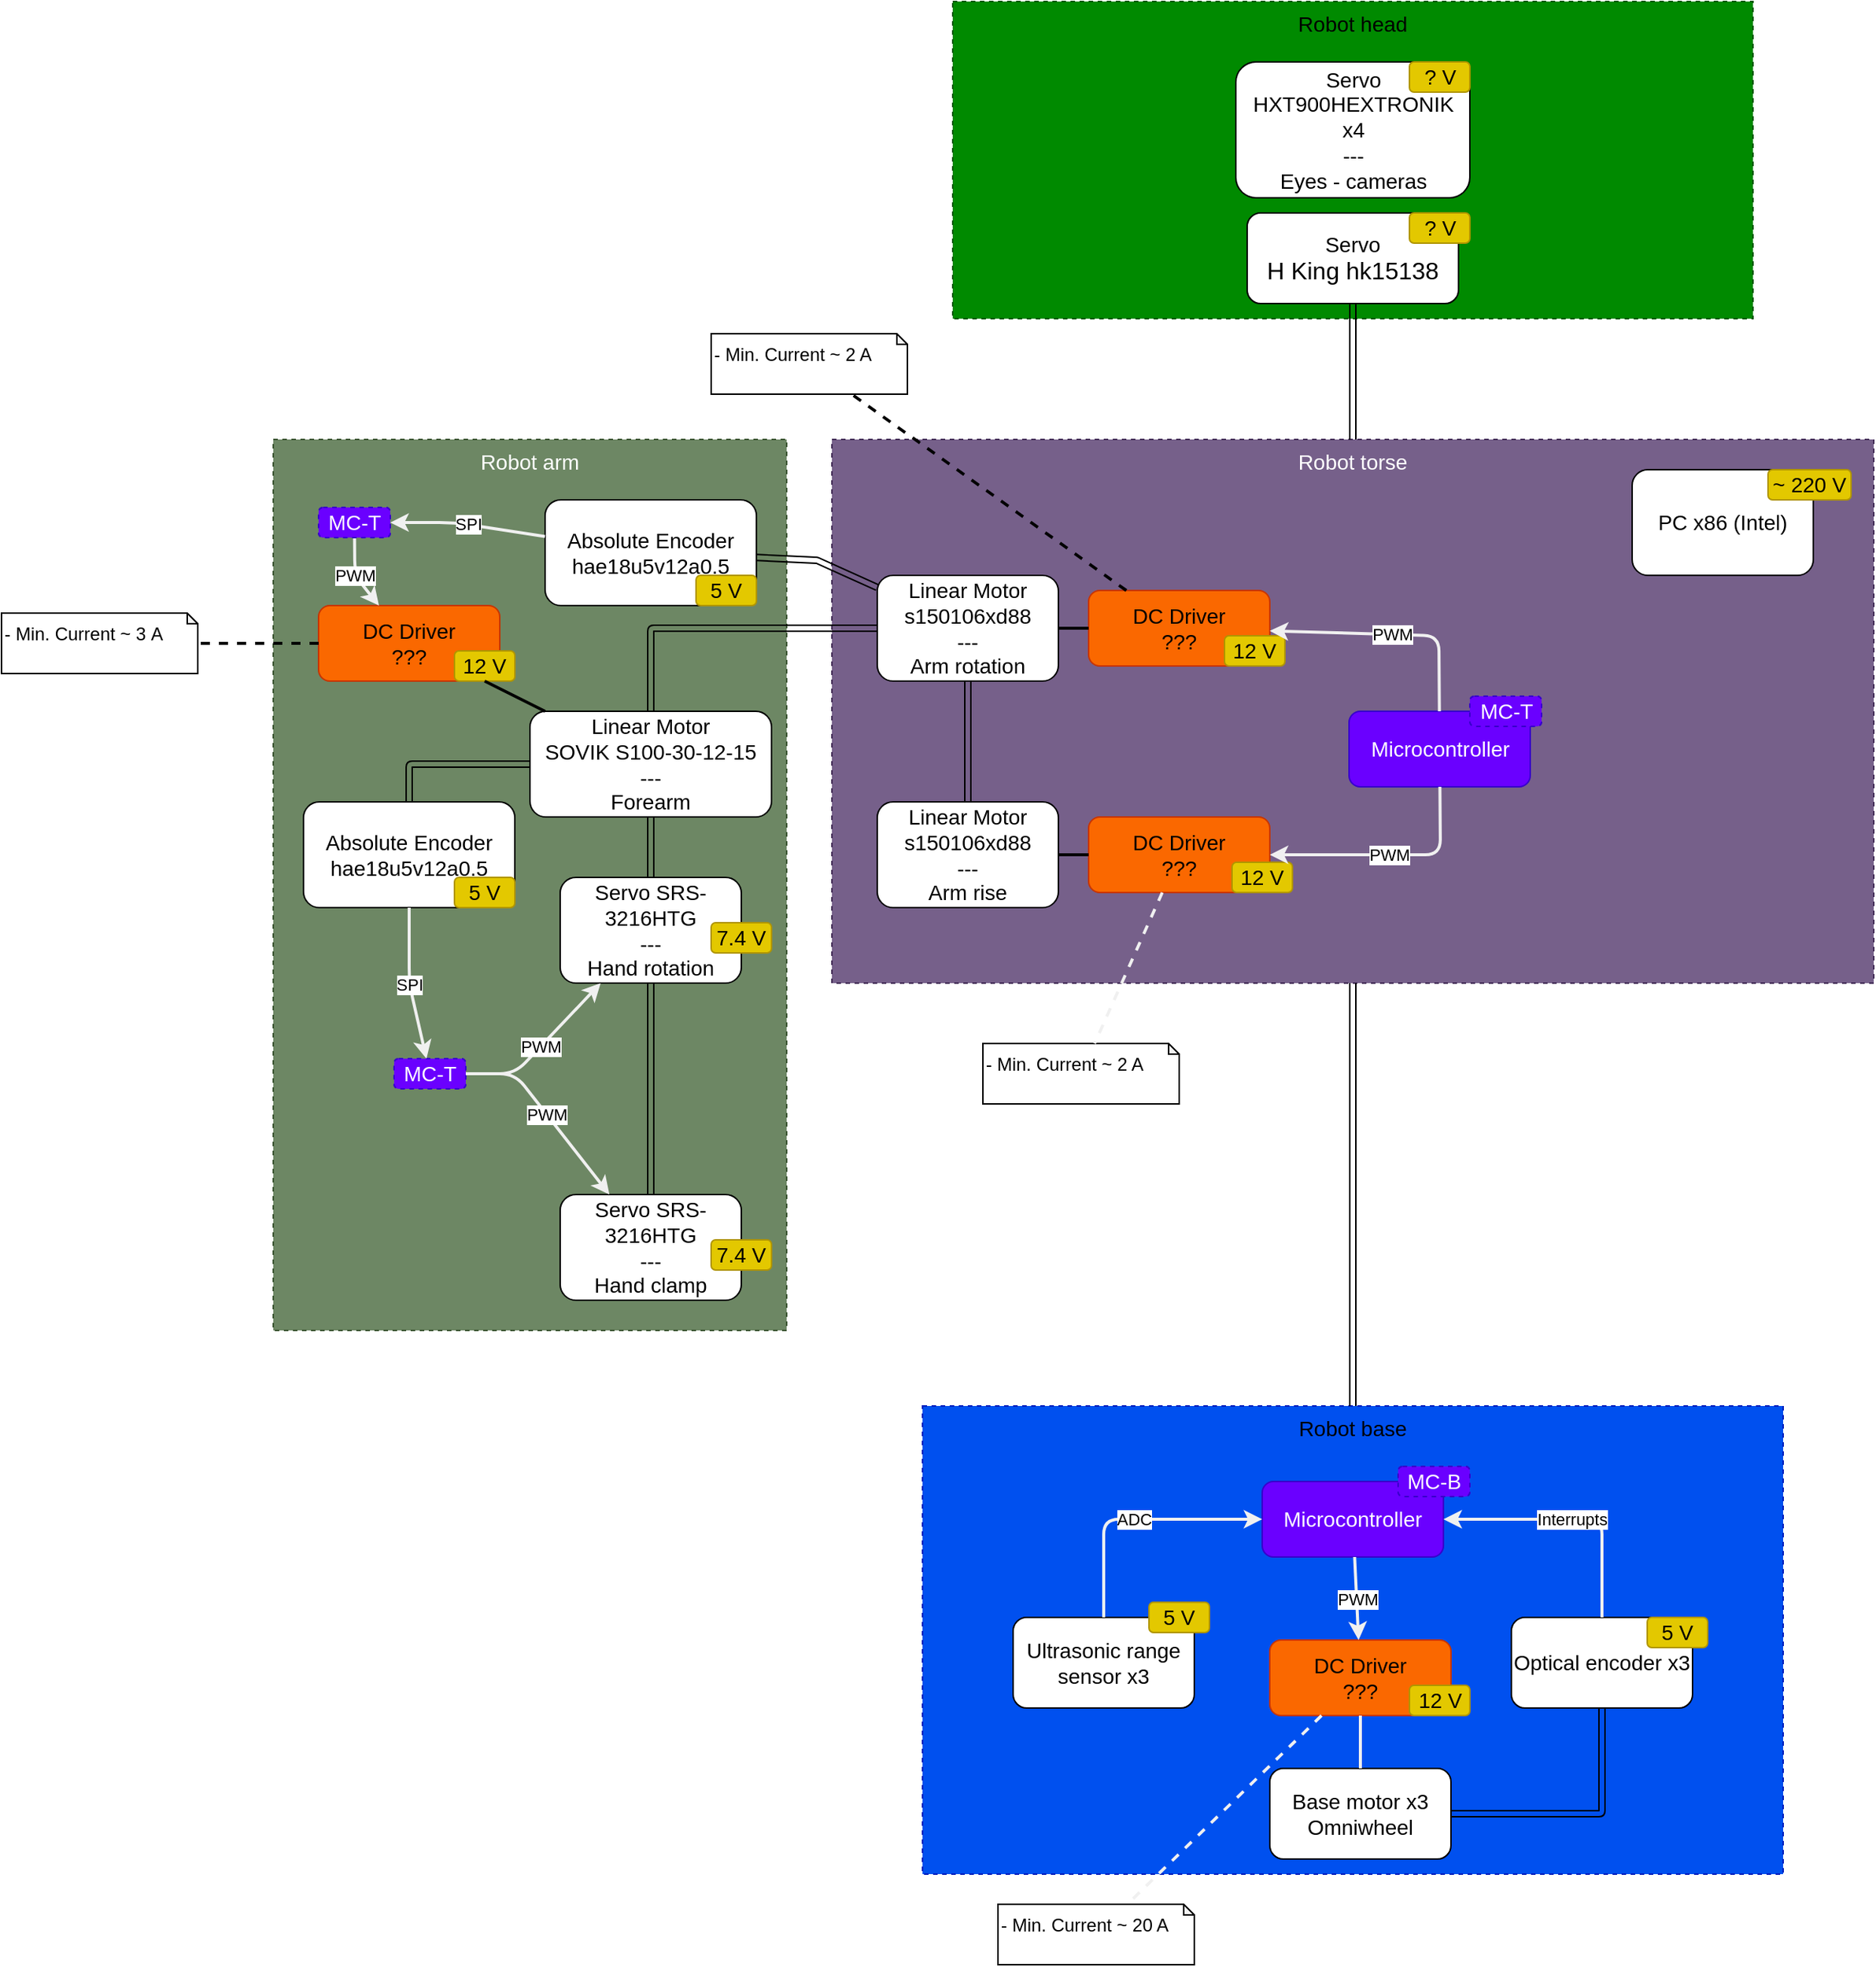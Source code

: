<mxfile>
    <diagram id="waNmTY90UkIYDFqS-C7Y" name="Main blocks">
        <mxGraphModel dx="2717" dy="2273" grid="1" gridSize="10" guides="1" tooltips="1" connect="1" arrows="1" fold="1" page="1" pageScale="1" pageWidth="850" pageHeight="1100" math="0" shadow="0">
            <root>
                <mxCell id="0"/>
                <mxCell id="1" parent="0"/>
                <mxCell id="18" value="Robot arm" style="rounded=0;whiteSpace=wrap;html=1;fontSize=14;dashed=1;verticalAlign=top;fillColor=#6d8764;strokeColor=#3A5431;fontColor=#ffffff;" parent="1" vertex="1">
                    <mxGeometry x="-250" y="130" width="340" height="590" as="geometry"/>
                </mxCell>
                <mxCell id="6" value="Robot base" style="rounded=0;whiteSpace=wrap;html=1;fontSize=14;dashed=1;verticalAlign=top;fillColor=#0050ef;strokeColor=#001DBC;" parent="1" vertex="1">
                    <mxGeometry x="180" y="770" width="570" height="310" as="geometry"/>
                </mxCell>
                <mxCell id="2" value="Base motor x3&lt;br&gt;Omniwheel" style="rounded=1;whiteSpace=wrap;html=1;fontSize=14;" parent="1" vertex="1">
                    <mxGeometry x="410" y="1010" width="120" height="60" as="geometry"/>
                </mxCell>
                <mxCell id="3" value="Optical encoder x3" style="rounded=1;whiteSpace=wrap;html=1;fontSize=14;" parent="1" vertex="1">
                    <mxGeometry x="570" y="910" width="120" height="60" as="geometry"/>
                </mxCell>
                <mxCell id="4" value="Ultrasonic range sensor x3" style="rounded=1;whiteSpace=wrap;html=1;fontSize=14;" parent="1" vertex="1">
                    <mxGeometry x="240" y="910" width="120" height="60" as="geometry"/>
                </mxCell>
                <mxCell id="7" value="Robot torse" style="rounded=0;whiteSpace=wrap;html=1;fontSize=14;dashed=1;verticalAlign=top;fillColor=#76608a;strokeColor=#432D57;fontColor=#ffffff;" parent="1" vertex="1">
                    <mxGeometry x="120" y="130" width="690" height="360" as="geometry"/>
                </mxCell>
                <mxCell id="8" value="Robot head" style="rounded=0;whiteSpace=wrap;html=1;fontSize=14;dashed=1;verticalAlign=top;fillColor=#008a00;strokeColor=#005700;" parent="1" vertex="1">
                    <mxGeometry x="200" y="-160" width="530" height="210" as="geometry"/>
                </mxCell>
                <mxCell id="11" value="&lt;font style=&quot;font-size: 14px&quot;&gt;Servo&lt;br&gt;&lt;span style=&quot;box-sizing: border-box; text-align: left;&quot;&gt;HXT900HEXTRONIK&lt;br&gt;x4&lt;br&gt;---&lt;br&gt;Eyes - cameras&lt;br&gt;&lt;/span&gt;&lt;/font&gt;" style="rounded=1;whiteSpace=wrap;html=1;fontSize=14;fontStyle=0;" parent="1" vertex="1">
                    <mxGeometry x="387.5" y="-120" width="155" height="90" as="geometry"/>
                </mxCell>
                <mxCell id="12" value="Servo&lt;br&gt;&lt;span style=&quot;box-sizing: border-box; font-size: 16px; text-align: left;&quot;&gt;H King hk15138&lt;/span&gt;" style="rounded=1;whiteSpace=wrap;html=1;fontSize=14;fontStyle=0;" parent="1" vertex="1">
                    <mxGeometry x="395" y="-20" width="140" height="60" as="geometry"/>
                </mxCell>
                <mxCell id="13" value="&lt;span style=&quot;box-sizing: border-box; text-align: left;&quot;&gt;&lt;font style=&quot;font-size: 14px&quot;&gt;Linear Motor&lt;br&gt;s150106xd88&lt;br&gt;---&lt;br&gt;Arm rise&lt;br&gt;&lt;/font&gt;&lt;/span&gt;" style="rounded=1;whiteSpace=wrap;html=1;fontSize=14;" parent="1" vertex="1">
                    <mxGeometry x="150" y="370" width="120" height="70" as="geometry"/>
                </mxCell>
                <mxCell id="14" value="&lt;span style=&quot;box-sizing: border-box; text-align: left;&quot;&gt;&lt;font style=&quot;font-size: 14px&quot;&gt;Linear Motor&lt;br&gt;s150106xd88&lt;br&gt;---&lt;br&gt;Arm rotation&lt;br&gt;&lt;/font&gt;&lt;/span&gt;" style="rounded=1;whiteSpace=wrap;html=1;fontSize=14;" parent="1" vertex="1">
                    <mxGeometry x="150" y="220" width="120" height="70" as="geometry"/>
                </mxCell>
                <mxCell id="16" value="&lt;span style=&quot;box-sizing: border-box; text-align: left;&quot;&gt;&lt;font style=&quot;font-size: 14px&quot;&gt;Linear Motor&lt;br&gt;SOVIK S100-30-12-15&lt;br&gt;---&lt;br&gt;Forearm&lt;br&gt;&lt;/font&gt;&lt;/span&gt;" style="rounded=1;whiteSpace=wrap;html=1;fontSize=14;" parent="1" vertex="1">
                    <mxGeometry x="-80" y="310" width="160" height="70" as="geometry"/>
                </mxCell>
                <mxCell id="17" value="&lt;span style=&quot;box-sizing: border-box; text-align: left;&quot;&gt;&lt;font style=&quot;font-size: 14px&quot;&gt;Servo&amp;nbsp;&lt;span&gt;SRS-3216HTG&lt;br&gt;&lt;/span&gt;---&lt;br&gt;Hand rotation&lt;br&gt;&lt;/font&gt;&lt;/span&gt;" style="rounded=1;whiteSpace=wrap;html=1;fontSize=14;" parent="1" vertex="1">
                    <mxGeometry x="-60" y="420" width="120" height="70" as="geometry"/>
                </mxCell>
                <mxCell id="21" value="&lt;span style=&quot;box-sizing: border-box; text-align: left;&quot;&gt;&lt;font style=&quot;font-size: 14px&quot;&gt;Servo&amp;nbsp;&lt;span&gt;SRS-3216HTG&lt;br&gt;&lt;/span&gt;---&lt;br&gt;Hand clamp&lt;br&gt;&lt;/font&gt;&lt;/span&gt;" style="rounded=1;whiteSpace=wrap;html=1;fontSize=14;" parent="1" vertex="1">
                    <mxGeometry x="-60" y="630" width="120" height="70" as="geometry"/>
                </mxCell>
                <mxCell id="24" value="&lt;span style=&quot;box-sizing: border-box; text-align: left;&quot;&gt;&lt;font&gt;Absolute Encoder&lt;br&gt;&lt;span style=&quot;font-family: , &amp;quot;blinkmacsystemfont&amp;quot; , &amp;quot;segoe ui variable&amp;quot; , &amp;quot;segoe ui&amp;quot; , , , &amp;quot;helvetica&amp;quot; , &amp;quot;arial&amp;quot; , sans-serif , &amp;quot;apple color emoji&amp;quot; , &amp;quot;segoe ui emoji&amp;quot;&quot;&gt;&lt;font style=&quot;font-size: 14px&quot;&gt;hae18u5v12a0.5&lt;/font&gt;&lt;/span&gt;&lt;br&gt;&lt;/font&gt;&lt;/span&gt;" style="rounded=1;whiteSpace=wrap;html=1;fontSize=14;" parent="1" vertex="1">
                    <mxGeometry x="-230" y="370" width="140" height="70" as="geometry"/>
                </mxCell>
                <mxCell id="26" value="&lt;span style=&quot;box-sizing: border-box; text-align: left;&quot;&gt;&lt;font&gt;Absolute Encoder&lt;br&gt;&lt;span style=&quot;font-family: , &amp;quot;blinkmacsystemfont&amp;quot; , &amp;quot;segoe ui variable&amp;quot; , &amp;quot;segoe ui&amp;quot; , , , &amp;quot;helvetica&amp;quot; , &amp;quot;arial&amp;quot; , sans-serif , &amp;quot;apple color emoji&amp;quot; , &amp;quot;segoe ui emoji&amp;quot;&quot;&gt;&lt;font style=&quot;font-size: 14px&quot;&gt;hae18u5v12a0.5&lt;/font&gt;&lt;/span&gt;&lt;br&gt;&lt;/font&gt;&lt;/span&gt;" style="rounded=1;whiteSpace=wrap;html=1;fontSize=14;" parent="1" vertex="1">
                    <mxGeometry x="-70" y="170" width="140" height="70" as="geometry"/>
                </mxCell>
                <mxCell id="28" value="&lt;span style=&quot;box-sizing: border-box; text-align: left;&quot;&gt;&lt;font style=&quot;font-size: 14px&quot;&gt;PC x86 (Intel)&lt;br&gt;&lt;/font&gt;&lt;/span&gt;" style="rounded=1;whiteSpace=wrap;html=1;fontSize=14;" parent="1" vertex="1">
                    <mxGeometry x="650" y="150" width="120" height="70" as="geometry"/>
                </mxCell>
                <mxCell id="29" value="&lt;span style=&quot;box-sizing: border-box ; text-align: left&quot;&gt;&lt;font style=&quot;font-size: 14px&quot;&gt;DC Driver&lt;br&gt;???&lt;br&gt;&lt;/font&gt;&lt;/span&gt;" style="rounded=1;whiteSpace=wrap;html=1;fontSize=14;fillColor=#fa6800;strokeColor=#C73500;fontColor=#000000;" vertex="1" parent="1">
                    <mxGeometry x="290" y="230" width="120" height="50" as="geometry"/>
                </mxCell>
                <mxCell id="30" value="&lt;span style=&quot;box-sizing: border-box ; text-align: left&quot;&gt;&lt;font style=&quot;font-size: 14px&quot;&gt;12 V&lt;br&gt;&lt;/font&gt;&lt;/span&gt;" style="rounded=1;whiteSpace=wrap;html=1;fontSize=14;fillColor=#e3c800;strokeColor=#B09500;fontColor=#000000;" vertex="1" parent="1">
                    <mxGeometry x="380" y="260" width="40" height="20" as="geometry"/>
                </mxCell>
                <mxCell id="31" value="- Min. Current ~ 2 A" style="shape=note;whiteSpace=wrap;html=1;backgroundOutline=1;darkOpacity=0.05;size=7;verticalAlign=top;align=left;" vertex="1" parent="1">
                    <mxGeometry x="40" y="60" width="130" height="40" as="geometry"/>
                </mxCell>
                <mxCell id="32" value="&lt;span style=&quot;box-sizing: border-box ; text-align: left&quot;&gt;&lt;font style=&quot;font-size: 14px&quot;&gt;? V&lt;br&gt;&lt;/font&gt;&lt;/span&gt;" style="rounded=1;whiteSpace=wrap;html=1;fontSize=14;fillColor=#e3c800;strokeColor=#B09500;fontColor=#000000;" vertex="1" parent="1">
                    <mxGeometry x="502.5" y="-20" width="40" height="20" as="geometry"/>
                </mxCell>
                <mxCell id="33" value="&lt;span style=&quot;box-sizing: border-box ; text-align: left&quot;&gt;&lt;font style=&quot;font-size: 14px&quot;&gt;? V&lt;br&gt;&lt;/font&gt;&lt;/span&gt;" style="rounded=1;whiteSpace=wrap;html=1;fontSize=14;fillColor=#e3c800;strokeColor=#B09500;fontColor=#000000;" vertex="1" parent="1">
                    <mxGeometry x="502.5" y="-120" width="40" height="20" as="geometry"/>
                </mxCell>
                <mxCell id="35" value="" style="shape=link;html=1;" edge="1" parent="1" source="26" target="14">
                    <mxGeometry width="100" relative="1" as="geometry">
                        <mxPoint x="90" y="200" as="sourcePoint"/>
                        <mxPoint x="190" y="200" as="targetPoint"/>
                        <Array as="points">
                            <mxPoint x="110" y="210"/>
                        </Array>
                    </mxGeometry>
                </mxCell>
                <mxCell id="36" value="" style="shape=link;html=1;" edge="1" parent="1" source="16" target="14">
                    <mxGeometry width="100" relative="1" as="geometry">
                        <mxPoint x="80.0" y="220" as="sourcePoint"/>
                        <mxPoint x="160" y="238" as="targetPoint"/>
                        <Array as="points">
                            <mxPoint y="255"/>
                        </Array>
                    </mxGeometry>
                </mxCell>
                <mxCell id="37" value="" style="shape=link;html=1;" edge="1" parent="1" source="13" target="14">
                    <mxGeometry width="100" relative="1" as="geometry">
                        <mxPoint x="20.0" y="390" as="sourcePoint"/>
                        <mxPoint x="170" y="335" as="targetPoint"/>
                    </mxGeometry>
                </mxCell>
                <mxCell id="38" value="" style="shape=link;html=1;" edge="1" parent="1" source="17" target="16">
                    <mxGeometry width="100" relative="1" as="geometry">
                        <mxPoint x="220" y="380" as="sourcePoint"/>
                        <mxPoint x="220" y="300" as="targetPoint"/>
                    </mxGeometry>
                </mxCell>
                <mxCell id="39" value="" style="shape=link;html=1;" edge="1" parent="1" source="24" target="16">
                    <mxGeometry width="100" relative="1" as="geometry">
                        <mxPoint x="10.0" y="430" as="sourcePoint"/>
                        <mxPoint x="10.0" y="390" as="targetPoint"/>
                        <Array as="points">
                            <mxPoint x="-160" y="345"/>
                        </Array>
                    </mxGeometry>
                </mxCell>
                <mxCell id="40" value="" style="shape=link;html=1;" edge="1" parent="1" source="21" target="17">
                    <mxGeometry width="100" relative="1" as="geometry">
                        <mxPoint x="10.0" y="430" as="sourcePoint"/>
                        <mxPoint x="10.0" y="390" as="targetPoint"/>
                    </mxGeometry>
                </mxCell>
                <mxCell id="41" value="" style="shape=link;html=1;" edge="1" parent="1" source="6" target="7">
                    <mxGeometry width="100" relative="1" as="geometry">
                        <mxPoint x="10.0" y="640" as="sourcePoint"/>
                        <mxPoint x="10.0" y="500" as="targetPoint"/>
                    </mxGeometry>
                </mxCell>
                <mxCell id="42" value="" style="shape=link;html=1;" edge="1" parent="1" source="2" target="3">
                    <mxGeometry width="100" relative="1" as="geometry">
                        <mxPoint x="475" y="870" as="sourcePoint"/>
                        <mxPoint x="475" y="500" as="targetPoint"/>
                        <Array as="points">
                            <mxPoint x="630" y="1040"/>
                        </Array>
                    </mxGeometry>
                </mxCell>
                <mxCell id="43" value="" style="shape=link;html=1;" edge="1" parent="1" source="12" target="7">
                    <mxGeometry width="100" relative="1" as="geometry">
                        <mxPoint x="475" y="870" as="sourcePoint"/>
                        <mxPoint x="475" y="500" as="targetPoint"/>
                    </mxGeometry>
                </mxCell>
                <mxCell id="44" value="&lt;span style=&quot;box-sizing: border-box ; text-align: left&quot;&gt;&lt;font style=&quot;font-size: 14px&quot;&gt;DC Driver&lt;br&gt;???&lt;br&gt;&lt;/font&gt;&lt;/span&gt;" style="rounded=1;whiteSpace=wrap;html=1;fontSize=14;fillColor=#fa6800;strokeColor=#C73500;fontColor=#000000;" vertex="1" parent="1">
                    <mxGeometry x="290" y="380" width="120" height="50" as="geometry"/>
                </mxCell>
                <mxCell id="45" value="&lt;span style=&quot;box-sizing: border-box ; text-align: left&quot;&gt;&lt;font style=&quot;font-size: 14px&quot;&gt;~ 220 V&lt;br&gt;&lt;/font&gt;&lt;/span&gt;" style="rounded=1;whiteSpace=wrap;html=1;fontSize=14;fillColor=#e3c800;strokeColor=#B09500;fontColor=#000000;" vertex="1" parent="1">
                    <mxGeometry x="740" y="150" width="55" height="20" as="geometry"/>
                </mxCell>
                <mxCell id="47" value="" style="endArrow=none;html=1;strokeWidth=2;" edge="1" parent="1" source="14" target="29">
                    <mxGeometry width="50" height="50" relative="1" as="geometry">
                        <mxPoint x="220" y="300" as="sourcePoint"/>
                        <mxPoint x="270" y="250" as="targetPoint"/>
                    </mxGeometry>
                </mxCell>
                <mxCell id="48" value="&lt;span style=&quot;box-sizing: border-box ; text-align: left&quot;&gt;&lt;font style=&quot;font-size: 14px&quot;&gt;12 V&lt;br&gt;&lt;/font&gt;&lt;/span&gt;" style="rounded=1;whiteSpace=wrap;html=1;fontSize=14;fillColor=#e3c800;strokeColor=#B09500;fontColor=#000000;" vertex="1" parent="1">
                    <mxGeometry x="385" y="410" width="40" height="20" as="geometry"/>
                </mxCell>
                <mxCell id="49" value="" style="endArrow=none;dashed=1;html=1;strokeWidth=2;" edge="1" parent="1" source="29" target="31">
                    <mxGeometry width="50" height="50" relative="1" as="geometry">
                        <mxPoint x="170" y="250" as="sourcePoint"/>
                        <mxPoint x="220" y="200" as="targetPoint"/>
                    </mxGeometry>
                </mxCell>
                <mxCell id="50" value="- Min. Current ~ 2 A" style="shape=note;whiteSpace=wrap;html=1;backgroundOutline=1;darkOpacity=0.05;size=7;verticalAlign=top;align=left;" vertex="1" parent="1">
                    <mxGeometry x="220" y="530" width="130" height="40" as="geometry"/>
                </mxCell>
                <mxCell id="51" value="" style="endArrow=none;dashed=1;html=1;strokeWidth=2;strokeColor=#F0F0F0;" edge="1" parent="1" target="50" source="44">
                    <mxGeometry width="50" height="50" relative="1" as="geometry">
                        <mxPoint x="650.238" y="420" as="sourcePoint"/>
                        <mxPoint x="690" y="470" as="targetPoint"/>
                    </mxGeometry>
                </mxCell>
                <mxCell id="52" value="" style="endArrow=none;html=1;strokeWidth=2;" edge="1" parent="1" source="13" target="44">
                    <mxGeometry width="50" height="50" relative="1" as="geometry">
                        <mxPoint x="220" y="230" as="sourcePoint"/>
                        <mxPoint x="220" y="210" as="targetPoint"/>
                    </mxGeometry>
                </mxCell>
                <mxCell id="53" value="&lt;span style=&quot;box-sizing: border-box ; text-align: left&quot;&gt;&lt;font style=&quot;font-size: 14px&quot;&gt;DC Driver&lt;br&gt;???&lt;br&gt;&lt;/font&gt;&lt;/span&gt;" style="rounded=1;whiteSpace=wrap;html=1;fontSize=14;fillColor=#fa6800;strokeColor=#C73500;fontColor=#000000;" vertex="1" parent="1">
                    <mxGeometry x="-220" y="240" width="120" height="50" as="geometry"/>
                </mxCell>
                <mxCell id="54" value="&lt;span style=&quot;box-sizing: border-box ; text-align: left&quot;&gt;&lt;font style=&quot;font-size: 14px&quot;&gt;12 V&lt;br&gt;&lt;/font&gt;&lt;/span&gt;" style="rounded=1;whiteSpace=wrap;html=1;fontSize=14;fillColor=#e3c800;strokeColor=#B09500;fontColor=#000000;" vertex="1" parent="1">
                    <mxGeometry x="-130" y="270" width="40" height="20" as="geometry"/>
                </mxCell>
                <mxCell id="55" value="- Min. Current ~ 3&amp;nbsp;A" style="shape=note;whiteSpace=wrap;html=1;backgroundOutline=1;darkOpacity=0.05;size=7;verticalAlign=top;align=left;" vertex="1" parent="1">
                    <mxGeometry x="-430" y="245" width="130" height="40" as="geometry"/>
                </mxCell>
                <mxCell id="56" value="" style="endArrow=none;dashed=1;html=1;strokeWidth=2;" edge="1" parent="1" target="55" source="53">
                    <mxGeometry width="50" height="50" relative="1" as="geometry">
                        <mxPoint x="-180.0" y="240" as="sourcePoint"/>
                        <mxPoint x="-240" y="305" as="targetPoint"/>
                    </mxGeometry>
                </mxCell>
                <mxCell id="57" value="" style="endArrow=none;html=1;strokeWidth=2;" edge="1" parent="1" source="16" target="53">
                    <mxGeometry width="50" height="50" relative="1" as="geometry">
                        <mxPoint x="220" y="230" as="sourcePoint"/>
                        <mxPoint x="220" y="210" as="targetPoint"/>
                    </mxGeometry>
                </mxCell>
                <mxCell id="58" value="&lt;span style=&quot;box-sizing: border-box ; text-align: left&quot;&gt;&lt;font style=&quot;font-size: 14px&quot;&gt;7.4 V&lt;br&gt;&lt;/font&gt;&lt;/span&gt;" style="rounded=1;whiteSpace=wrap;html=1;fontSize=14;fillColor=#e3c800;strokeColor=#B09500;fontColor=#000000;" vertex="1" parent="1">
                    <mxGeometry x="40" y="450" width="40" height="20" as="geometry"/>
                </mxCell>
                <mxCell id="59" value="&lt;span style=&quot;box-sizing: border-box ; text-align: left&quot;&gt;&lt;font style=&quot;font-size: 14px&quot;&gt;7.4 V&lt;br&gt;&lt;/font&gt;&lt;/span&gt;" style="rounded=1;whiteSpace=wrap;html=1;fontSize=14;fillColor=#e3c800;strokeColor=#B09500;fontColor=#000000;" vertex="1" parent="1">
                    <mxGeometry x="40" y="660" width="40" height="20" as="geometry"/>
                </mxCell>
                <mxCell id="60" value="&lt;span style=&quot;box-sizing: border-box ; text-align: left&quot;&gt;&lt;font style=&quot;font-size: 14px&quot;&gt;5 V&lt;br&gt;&lt;/font&gt;&lt;/span&gt;" style="rounded=1;whiteSpace=wrap;html=1;fontSize=14;fillColor=#e3c800;strokeColor=#B09500;fontColor=#000000;" vertex="1" parent="1">
                    <mxGeometry x="-130" y="420" width="40" height="20" as="geometry"/>
                </mxCell>
                <mxCell id="61" value="&lt;span style=&quot;box-sizing: border-box ; text-align: left&quot;&gt;&lt;font style=&quot;font-size: 14px&quot;&gt;5 V&lt;br&gt;&lt;/font&gt;&lt;/span&gt;" style="rounded=1;whiteSpace=wrap;html=1;fontSize=14;fillColor=#e3c800;strokeColor=#B09500;fontColor=#000000;" vertex="1" parent="1">
                    <mxGeometry x="30" y="220" width="40" height="20" as="geometry"/>
                </mxCell>
                <mxCell id="64" value="&lt;span style=&quot;box-sizing: border-box ; text-align: left&quot;&gt;&lt;font style=&quot;font-size: 14px&quot;&gt;5 V&lt;br&gt;&lt;/font&gt;&lt;/span&gt;" style="rounded=1;whiteSpace=wrap;html=1;fontSize=14;fillColor=#e3c800;strokeColor=#B09500;fontColor=#000000;" vertex="1" parent="1">
                    <mxGeometry x="330" y="900" width="40" height="20" as="geometry"/>
                </mxCell>
                <mxCell id="65" value="&lt;span style=&quot;box-sizing: border-box ; text-align: left&quot;&gt;&lt;font style=&quot;font-size: 14px&quot;&gt;5 V&lt;br&gt;&lt;/font&gt;&lt;/span&gt;" style="rounded=1;whiteSpace=wrap;html=1;fontSize=14;fillColor=#e3c800;strokeColor=#B09500;fontColor=#000000;" vertex="1" parent="1">
                    <mxGeometry x="660" y="910" width="40" height="20" as="geometry"/>
                </mxCell>
                <mxCell id="66" value="&lt;span style=&quot;box-sizing: border-box ; text-align: left&quot;&gt;&lt;font style=&quot;font-size: 14px&quot;&gt;Microcontroller&lt;br&gt;&lt;/font&gt;&lt;/span&gt;" style="rounded=1;whiteSpace=wrap;html=1;fontSize=14;fillColor=#6a00ff;strokeColor=#3700CC;fontColor=#ffffff;" vertex="1" parent="1">
                    <mxGeometry x="405" y="820" width="120" height="50" as="geometry"/>
                </mxCell>
                <mxCell id="71" value="ADC" style="endArrow=classic;startArrow=none;html=1;strokeWidth=2;strokeColor=#F0F0F0;endFill=1;startFill=0;" edge="1" parent="1" source="4" target="66">
                    <mxGeometry width="50" height="50" relative="1" as="geometry">
                        <mxPoint x="400" y="790" as="sourcePoint"/>
                        <mxPoint x="450" y="850" as="targetPoint"/>
                        <Array as="points">
                            <mxPoint x="300" y="845"/>
                        </Array>
                    </mxGeometry>
                </mxCell>
                <mxCell id="72" value="Interrupts" style="endArrow=none;startArrow=classic;html=1;strokeWidth=2;strokeColor=#F0F0F0;endFill=0;startFill=1;" edge="1" parent="1" source="66" target="3">
                    <mxGeometry width="50" height="50" relative="1" as="geometry">
                        <mxPoint x="585" y="900" as="sourcePoint"/>
                        <mxPoint x="690" y="835" as="targetPoint"/>
                        <Array as="points">
                            <mxPoint x="630" y="845"/>
                        </Array>
                    </mxGeometry>
                </mxCell>
                <mxCell id="74" value="&lt;span style=&quot;box-sizing: border-box ; text-align: left&quot;&gt;&lt;font style=&quot;font-size: 14px&quot;&gt;DC Driver&lt;br&gt;???&lt;br&gt;&lt;/font&gt;&lt;/span&gt;" style="rounded=1;whiteSpace=wrap;html=1;fontSize=14;fillColor=#fa6800;strokeColor=#C73500;fontColor=#000000;" vertex="1" parent="1">
                    <mxGeometry x="410" y="925" width="120" height="50" as="geometry"/>
                </mxCell>
                <mxCell id="75" value="&lt;span style=&quot;box-sizing: border-box ; text-align: left&quot;&gt;&lt;font style=&quot;font-size: 14px&quot;&gt;12 V&lt;br&gt;&lt;/font&gt;&lt;/span&gt;" style="rounded=1;whiteSpace=wrap;html=1;fontSize=14;fillColor=#e3c800;strokeColor=#B09500;fontColor=#000000;" vertex="1" parent="1">
                    <mxGeometry x="502.5" y="955" width="40" height="20" as="geometry"/>
                </mxCell>
                <mxCell id="77" value="PWM" style="endArrow=none;startArrow=classic;html=1;strokeWidth=2;strokeColor=#F0F0F0;endFill=0;startFill=1;" edge="1" parent="1" source="74" target="66">
                    <mxGeometry width="50" height="50" relative="1" as="geometry">
                        <mxPoint x="310" y="920" as="sourcePoint"/>
                        <mxPoint x="415" y="855" as="targetPoint"/>
                    </mxGeometry>
                </mxCell>
                <mxCell id="78" value="- Min. Current ~ 20 A" style="shape=note;whiteSpace=wrap;html=1;backgroundOutline=1;darkOpacity=0.05;size=7;verticalAlign=top;align=left;" vertex="1" parent="1">
                    <mxGeometry x="230" y="1100" width="130" height="40" as="geometry"/>
                </mxCell>
                <mxCell id="79" value="" style="endArrow=none;dashed=1;html=1;strokeWidth=2;strokeColor=#F0F0F0;" edge="1" parent="1" target="78" source="74">
                    <mxGeometry width="50" height="50" relative="1" as="geometry">
                        <mxPoint x="348.793" y="1000" as="sourcePoint"/>
                        <mxPoint x="700" y="1040" as="targetPoint"/>
                    </mxGeometry>
                </mxCell>
                <mxCell id="80" value="" style="endArrow=none;startArrow=none;html=1;strokeWidth=2;strokeColor=#F0F0F0;endFill=0;startFill=0;" edge="1" parent="1" source="74" target="2">
                    <mxGeometry width="50" height="50" relative="1" as="geometry">
                        <mxPoint x="535" y="855" as="sourcePoint"/>
                        <mxPoint x="640" y="920" as="targetPoint"/>
                    </mxGeometry>
                </mxCell>
                <mxCell id="81" value="&lt;span style=&quot;box-sizing: border-box ; text-align: left&quot;&gt;&lt;font style=&quot;font-size: 14px&quot;&gt;Microcontroller&lt;br&gt;&lt;/font&gt;&lt;/span&gt;" style="rounded=1;whiteSpace=wrap;html=1;fontSize=14;fillColor=#6a00ff;strokeColor=#3700CC;fontColor=#ffffff;" vertex="1" parent="1">
                    <mxGeometry x="462.5" y="310" width="120" height="50" as="geometry"/>
                </mxCell>
                <mxCell id="82" value="PWM" style="endArrow=none;startArrow=classic;html=1;strokeWidth=2;strokeColor=#F0F0F0;endFill=0;startFill=1;" edge="1" parent="1" source="44" target="81">
                    <mxGeometry width="50" height="50" relative="1" as="geometry">
                        <mxPoint x="523.81" y="625" as="sourcePoint"/>
                        <mxPoint x="521.19" y="570" as="targetPoint"/>
                        <Array as="points">
                            <mxPoint x="523" y="405"/>
                        </Array>
                    </mxGeometry>
                </mxCell>
                <mxCell id="83" value="PWM" style="endArrow=none;startArrow=classic;html=1;strokeWidth=2;strokeColor=#F0F0F0;endFill=0;startFill=1;" edge="1" parent="1" source="29" target="81">
                    <mxGeometry width="50" height="50" relative="1" as="geometry">
                        <mxPoint x="420" y="415" as="sourcePoint"/>
                        <mxPoint x="452.574" y="270" as="targetPoint"/>
                        <Array as="points">
                            <mxPoint x="522" y="260"/>
                        </Array>
                    </mxGeometry>
                </mxCell>
                <mxCell id="85" value="&lt;span style=&quot;box-sizing: border-box ; text-align: left&quot;&gt;&lt;font style=&quot;font-size: 14px&quot;&gt;MC-T&lt;br&gt;&lt;/font&gt;&lt;/span&gt;" style="rounded=1;whiteSpace=wrap;html=1;fontSize=14;fillColor=#6a00ff;strokeColor=#3700CC;fontColor=#ffffff;dashed=1;" vertex="1" parent="1">
                    <mxGeometry x="542.5" y="300" width="47.5" height="20" as="geometry"/>
                </mxCell>
                <mxCell id="87" value="PWM" style="endArrow=none;startArrow=classic;html=1;strokeWidth=2;strokeColor=#F0F0F0;endFill=0;startFill=1;" edge="1" parent="1" source="53" target="88">
                    <mxGeometry width="50" height="50" relative="1" as="geometry">
                        <mxPoint x="420" y="266.744" as="sourcePoint"/>
                        <mxPoint x="532.333" y="320" as="targetPoint"/>
                        <Array as="points">
                            <mxPoint x="-196" y="220"/>
                        </Array>
                    </mxGeometry>
                </mxCell>
                <mxCell id="88" value="&lt;span style=&quot;box-sizing: border-box ; text-align: left&quot;&gt;&lt;font style=&quot;font-size: 14px&quot;&gt;MC-T&lt;br&gt;&lt;/font&gt;&lt;/span&gt;" style="rounded=1;whiteSpace=wrap;html=1;fontSize=14;fillColor=#6a00ff;strokeColor=#3700CC;fontColor=#ffffff;dashed=1;" vertex="1" parent="1">
                    <mxGeometry x="-220" y="175" width="47.5" height="20" as="geometry"/>
                </mxCell>
                <mxCell id="89" value="SPI" style="endArrow=none;startArrow=classic;html=1;strokeWidth=2;strokeColor=#F0F0F0;endFill=0;startFill=1;" edge="1" parent="1" source="88" target="26">
                    <mxGeometry width="50" height="50" relative="1" as="geometry">
                        <mxPoint x="-170" y="250" as="sourcePoint"/>
                        <mxPoint x="-186.179" y="205" as="targetPoint"/>
                        <Array as="points">
                            <mxPoint x="-130" y="185"/>
                        </Array>
                    </mxGeometry>
                </mxCell>
                <mxCell id="90" value="&lt;span style=&quot;box-sizing: border-box ; text-align: left&quot;&gt;&lt;font style=&quot;font-size: 14px&quot;&gt;MC-T&lt;br&gt;&lt;/font&gt;&lt;/span&gt;" style="rounded=1;whiteSpace=wrap;html=1;fontSize=14;fillColor=#6a00ff;strokeColor=#3700CC;fontColor=#ffffff;dashed=1;" vertex="1" parent="1">
                    <mxGeometry x="-170" y="540" width="47.5" height="20" as="geometry"/>
                </mxCell>
                <mxCell id="91" value="SPI" style="endArrow=none;startArrow=classic;html=1;strokeWidth=2;strokeColor=#F0F0F0;endFill=0;startFill=1;" edge="1" parent="1" source="90" target="24">
                    <mxGeometry width="50" height="50" relative="1" as="geometry">
                        <mxPoint x="-162.5" y="195" as="sourcePoint"/>
                        <mxPoint x="-60.0" y="204.231" as="targetPoint"/>
                        <Array as="points">
                            <mxPoint x="-160" y="490"/>
                        </Array>
                    </mxGeometry>
                </mxCell>
                <mxCell id="92" value="PWM" style="endArrow=none;startArrow=classic;html=1;strokeWidth=2;strokeColor=#F0F0F0;endFill=0;startFill=1;" edge="1" parent="1" source="17" target="90">
                    <mxGeometry width="50" height="50" relative="1" as="geometry">
                        <mxPoint x="-170" y="250" as="sourcePoint"/>
                        <mxPoint x="-186.179" y="205" as="targetPoint"/>
                        <Array as="points">
                            <mxPoint x="-90" y="550"/>
                        </Array>
                    </mxGeometry>
                </mxCell>
                <mxCell id="93" value="PWM" style="endArrow=none;startArrow=classic;html=1;strokeWidth=2;strokeColor=#F0F0F0;endFill=0;startFill=1;" edge="1" parent="1" source="21" target="90">
                    <mxGeometry width="50" height="50" relative="1" as="geometry">
                        <mxPoint x="-50" y="465" as="sourcePoint"/>
                        <mxPoint x="-133.487" y="550" as="targetPoint"/>
                        <Array as="points">
                            <mxPoint x="-90" y="550"/>
                        </Array>
                    </mxGeometry>
                </mxCell>
                <mxCell id="94" value="&lt;span style=&quot;box-sizing: border-box ; text-align: left&quot;&gt;&lt;font style=&quot;font-size: 14px&quot;&gt;MC-B&lt;br&gt;&lt;/font&gt;&lt;/span&gt;" style="rounded=1;whiteSpace=wrap;html=1;fontSize=14;fillColor=#6a00ff;strokeColor=#3700CC;fontColor=#ffffff;dashed=1;" vertex="1" parent="1">
                    <mxGeometry x="495" y="810" width="47.5" height="20" as="geometry"/>
                </mxCell>
            </root>
        </mxGraphModel>
    </diagram>
</mxfile>
